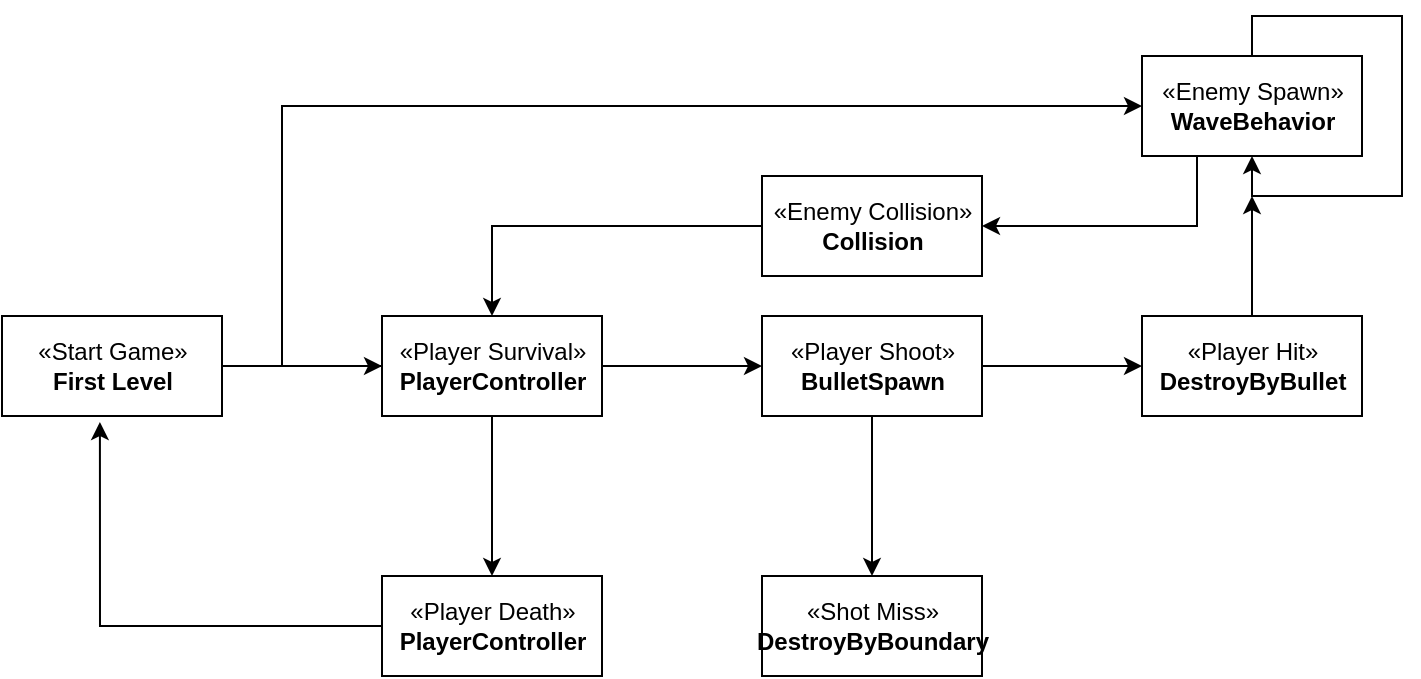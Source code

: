 <mxfile version="10.6.0" type="google"><diagram id="qmrjiaP6zKfqlGs7Bl4o" name="Page-1"><mxGraphModel dx="751" dy="1724" grid="1" gridSize="10" guides="1" tooltips="1" connect="1" arrows="1" fold="1" page="1" pageScale="1" pageWidth="850" pageHeight="1100" math="0" shadow="0"><root><mxCell id="0"/><mxCell id="1" parent="0"/><mxCell id="RaV97nNApGD_M3qvYes7-3" value="" style="edgeStyle=orthogonalEdgeStyle;rounded=0;orthogonalLoop=1;jettySize=auto;html=1;" edge="1" parent="1" source="RaV97nNApGD_M3qvYes7-1" target="RaV97nNApGD_M3qvYes7-2"><mxGeometry relative="1" as="geometry"/></mxCell><mxCell id="RaV97nNApGD_M3qvYes7-1" value="«Start Game»&lt;br&gt;&lt;b&gt;First Level&lt;/b&gt;&lt;br&gt;" style="html=1;" vertex="1" parent="1"><mxGeometry x="80" y="80" width="110" height="50" as="geometry"/></mxCell><mxCell id="RaV97nNApGD_M3qvYes7-5" value="" style="edgeStyle=orthogonalEdgeStyle;rounded=0;orthogonalLoop=1;jettySize=auto;html=1;" edge="1" parent="1" source="RaV97nNApGD_M3qvYes7-2" target="RaV97nNApGD_M3qvYes7-4"><mxGeometry relative="1" as="geometry"/></mxCell><mxCell id="RaV97nNApGD_M3qvYes7-9" value="" style="edgeStyle=orthogonalEdgeStyle;rounded=0;orthogonalLoop=1;jettySize=auto;html=1;" edge="1" parent="1" source="RaV97nNApGD_M3qvYes7-2" target="RaV97nNApGD_M3qvYes7-8"><mxGeometry relative="1" as="geometry"/></mxCell><mxCell id="RaV97nNApGD_M3qvYes7-13" value="" style="edgeStyle=orthogonalEdgeStyle;rounded=0;orthogonalLoop=1;jettySize=auto;html=1;" edge="1" parent="1" source="RaV97nNApGD_M3qvYes7-2" target="RaV97nNApGD_M3qvYes7-12"><mxGeometry relative="1" as="geometry"><Array as="points"><mxPoint x="220" y="105"/><mxPoint x="220" y="-25"/></Array></mxGeometry></mxCell><mxCell id="RaV97nNApGD_M3qvYes7-2" value="«Player Survival»&lt;br&gt;&lt;b&gt;PlayerController&lt;/b&gt;&lt;br&gt;" style="html=1;" vertex="1" parent="1"><mxGeometry x="270" y="80" width="110" height="50" as="geometry"/></mxCell><mxCell id="RaV97nNApGD_M3qvYes7-14" style="edgeStyle=orthogonalEdgeStyle;rounded=0;orthogonalLoop=1;jettySize=auto;html=1;entryX=0.5;entryY=1;entryDx=0;entryDy=0;" edge="1" parent="1" source="RaV97nNApGD_M3qvYes7-12" target="RaV97nNApGD_M3qvYes7-12"><mxGeometry relative="1" as="geometry"><mxPoint x="440" y="30" as="targetPoint"/><Array as="points"><mxPoint x="705" y="-70"/><mxPoint x="780" y="-70"/><mxPoint x="780" y="20"/><mxPoint x="705" y="20"/></Array></mxGeometry></mxCell><mxCell id="RaV97nNApGD_M3qvYes7-23" style="edgeStyle=orthogonalEdgeStyle;rounded=0;orthogonalLoop=1;jettySize=auto;html=1;exitX=0.25;exitY=1;exitDx=0;exitDy=0;entryX=1;entryY=0.5;entryDx=0;entryDy=0;" edge="1" parent="1" source="RaV97nNApGD_M3qvYes7-12" target="RaV97nNApGD_M3qvYes7-22"><mxGeometry relative="1" as="geometry"/></mxCell><mxCell id="RaV97nNApGD_M3qvYes7-12" value="«Enemy Spawn»&lt;br&gt;&lt;b&gt;WaveBehavior&lt;/b&gt;&lt;br&gt;" style="html=1;" vertex="1" parent="1"><mxGeometry x="650" y="-50" width="110" height="50" as="geometry"/></mxCell><mxCell id="RaV97nNApGD_M3qvYes7-11" value="" style="edgeStyle=orthogonalEdgeStyle;rounded=0;orthogonalLoop=1;jettySize=auto;html=1;" edge="1" parent="1" source="RaV97nNApGD_M3qvYes7-8" target="RaV97nNApGD_M3qvYes7-10"><mxGeometry relative="1" as="geometry"/></mxCell><mxCell id="RaV97nNApGD_M3qvYes7-16" value="" style="edgeStyle=orthogonalEdgeStyle;rounded=0;orthogonalLoop=1;jettySize=auto;html=1;" edge="1" parent="1" source="RaV97nNApGD_M3qvYes7-8" target="RaV97nNApGD_M3qvYes7-15"><mxGeometry relative="1" as="geometry"/></mxCell><mxCell id="RaV97nNApGD_M3qvYes7-8" value="«Player Shoot»&lt;br&gt;&lt;b&gt;BulletSpawn&lt;/b&gt;&lt;br&gt;" style="html=1;" vertex="1" parent="1"><mxGeometry x="460" y="80" width="110" height="50" as="geometry"/></mxCell><mxCell id="RaV97nNApGD_M3qvYes7-17" style="edgeStyle=orthogonalEdgeStyle;rounded=0;orthogonalLoop=1;jettySize=auto;html=1;" edge="1" parent="1" source="RaV97nNApGD_M3qvYes7-15"><mxGeometry relative="1" as="geometry"><mxPoint x="705" y="20" as="targetPoint"/></mxGeometry></mxCell><mxCell id="RaV97nNApGD_M3qvYes7-15" value="«Player Hit»&lt;br&gt;&lt;b&gt;DestroyByBullet&lt;/b&gt;&lt;br&gt;" style="html=1;" vertex="1" parent="1"><mxGeometry x="650" y="80" width="110" height="50" as="geometry"/></mxCell><mxCell id="RaV97nNApGD_M3qvYes7-10" value="«Shot Miss»&lt;br&gt;&lt;b&gt;DestroyByBoundary&lt;/b&gt;&lt;br&gt;" style="html=1;" vertex="1" parent="1"><mxGeometry x="460" y="210" width="110" height="50" as="geometry"/></mxCell><mxCell id="RaV97nNApGD_M3qvYes7-6" style="edgeStyle=orthogonalEdgeStyle;rounded=0;orthogonalLoop=1;jettySize=auto;html=1;entryX=0.445;entryY=1.06;entryDx=0;entryDy=0;entryPerimeter=0;" edge="1" parent="1" source="RaV97nNApGD_M3qvYes7-4" target="RaV97nNApGD_M3qvYes7-1"><mxGeometry relative="1" as="geometry"/></mxCell><mxCell id="RaV97nNApGD_M3qvYes7-4" value="«Player Death»&lt;br&gt;&lt;b&gt;PlayerController&lt;/b&gt;&lt;br&gt;" style="html=1;" vertex="1" parent="1"><mxGeometry x="270" y="210" width="110" height="50" as="geometry"/></mxCell><mxCell id="RaV97nNApGD_M3qvYes7-24" style="edgeStyle=orthogonalEdgeStyle;rounded=0;orthogonalLoop=1;jettySize=auto;html=1;exitX=0;exitY=0.5;exitDx=0;exitDy=0;entryX=0.5;entryY=0;entryDx=0;entryDy=0;" edge="1" parent="1" source="RaV97nNApGD_M3qvYes7-22" target="RaV97nNApGD_M3qvYes7-2"><mxGeometry relative="1" as="geometry"/></mxCell><mxCell id="RaV97nNApGD_M3qvYes7-22" value="«Enemy Collision»&lt;br&gt;&lt;b&gt;Collision&lt;/b&gt;&lt;br&gt;" style="html=1;" vertex="1" parent="1"><mxGeometry x="460" y="10" width="110" height="50" as="geometry"/></mxCell></root></mxGraphModel></diagram></mxfile>